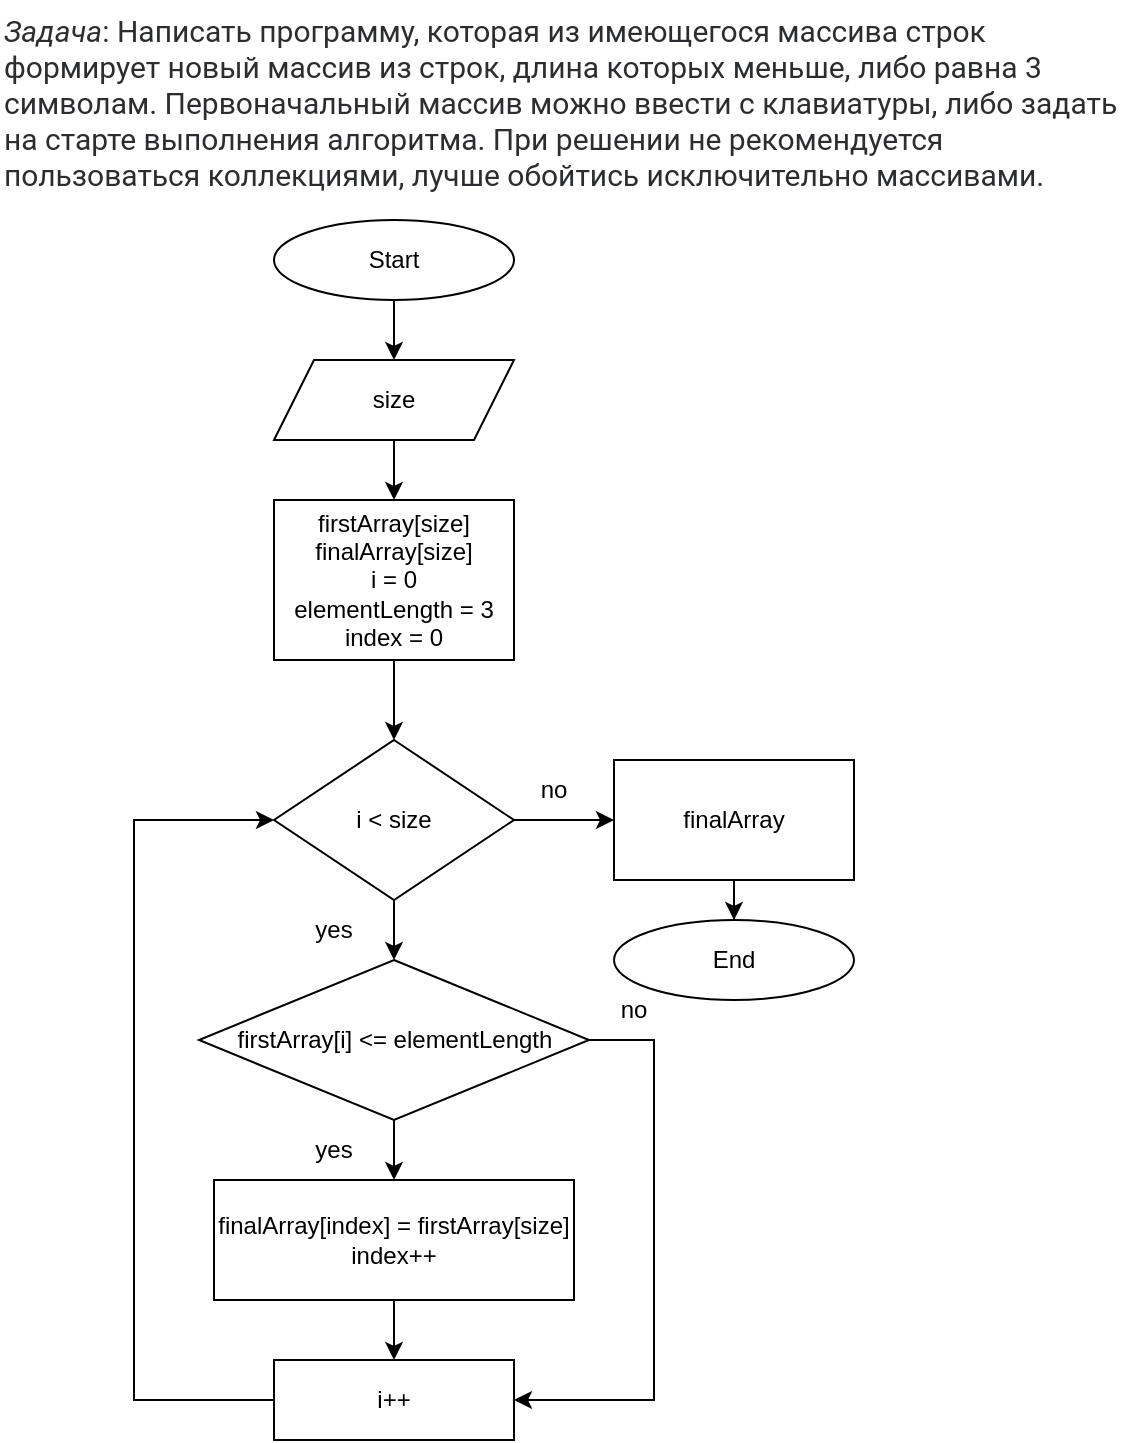 <mxfile version="20.7.4" type="device"><diagram id="jVY90caUqMsjyp2BA_Re" name="Страница 1"><mxGraphModel dx="1238" dy="654" grid="1" gridSize="10" guides="1" tooltips="1" connect="1" arrows="1" fold="1" page="1" pageScale="1" pageWidth="1169" pageHeight="1654" math="0" shadow="0"><root><mxCell id="0"/><mxCell id="1" parent="0"/><mxCell id="d1i5ciabUO6MRj-I48zf-1" value="&lt;em style=&quot;box-sizing: border-box; color: rgb(44, 45, 48); font-family: Roboto, &amp;quot;San Francisco&amp;quot;, &amp;quot;Helvetica Neue&amp;quot;, Helvetica, Arial; font-size: 15px; font-variant-ligatures: normal; font-variant-caps: normal; font-weight: 400; letter-spacing: normal; orphans: 2; text-align: start; text-indent: 0px; text-transform: none; widows: 2; word-spacing: 0px; -webkit-text-stroke-width: 0px; background-color: rgb(255, 255, 255); text-decoration-thickness: initial; text-decoration-style: initial; text-decoration-color: initial;&quot;&gt;Задача&lt;/em&gt;&lt;span style=&quot;color: rgb(44, 45, 48); font-family: Roboto, &amp;quot;San Francisco&amp;quot;, &amp;quot;Helvetica Neue&amp;quot;, Helvetica, Arial; font-size: 15px; font-style: normal; font-variant-ligatures: normal; font-variant-caps: normal; font-weight: 400; letter-spacing: normal; orphans: 2; text-align: start; text-indent: 0px; text-transform: none; widows: 2; word-spacing: 0px; -webkit-text-stroke-width: 0px; background-color: rgb(255, 255, 255); text-decoration-thickness: initial; text-decoration-style: initial; text-decoration-color: initial; float: none; display: inline !important;&quot;&gt;: Написать программу, которая из имеющегося массива строк формирует новый массив из строк, длина которых меньше, либо равна 3 символам. Первоначальный массив можно ввести с клавиатуры, либо задать на старте выполнения алгоритма. При решении не рекомендуется пользоваться коллекциями, лучше обойтись исключительно массивами.&lt;/span&gt;" style="text;whiteSpace=wrap;html=1;" vertex="1" parent="1"><mxGeometry x="150" width="560" height="110" as="geometry"/></mxCell><mxCell id="d1i5ciabUO6MRj-I48zf-4" value="" style="edgeStyle=orthogonalEdgeStyle;rounded=0;orthogonalLoop=1;jettySize=auto;html=1;" edge="1" parent="1" source="d1i5ciabUO6MRj-I48zf-2" target="d1i5ciabUO6MRj-I48zf-3"><mxGeometry relative="1" as="geometry"/></mxCell><mxCell id="d1i5ciabUO6MRj-I48zf-2" value="Start" style="ellipse;whiteSpace=wrap;html=1;" vertex="1" parent="1"><mxGeometry x="287" y="110" width="120" height="40" as="geometry"/></mxCell><mxCell id="d1i5ciabUO6MRj-I48zf-6" value="" style="edgeStyle=orthogonalEdgeStyle;rounded=0;orthogonalLoop=1;jettySize=auto;html=1;" edge="1" parent="1" source="d1i5ciabUO6MRj-I48zf-3" target="d1i5ciabUO6MRj-I48zf-5"><mxGeometry relative="1" as="geometry"/></mxCell><mxCell id="d1i5ciabUO6MRj-I48zf-3" value="size" style="shape=parallelogram;perimeter=parallelogramPerimeter;whiteSpace=wrap;html=1;fixedSize=1;" vertex="1" parent="1"><mxGeometry x="287" y="180" width="120" height="40" as="geometry"/></mxCell><mxCell id="d1i5ciabUO6MRj-I48zf-12" value="" style="edgeStyle=orthogonalEdgeStyle;rounded=0;orthogonalLoop=1;jettySize=auto;html=1;" edge="1" parent="1" source="d1i5ciabUO6MRj-I48zf-5" target="d1i5ciabUO6MRj-I48zf-7"><mxGeometry relative="1" as="geometry"/></mxCell><mxCell id="d1i5ciabUO6MRj-I48zf-5" value="firstArray[size]&lt;br&gt;finalArray[size]&lt;br&gt;i = 0&lt;br&gt;elementLength = 3&lt;br&gt;index = 0" style="rounded=0;whiteSpace=wrap;html=1;" vertex="1" parent="1"><mxGeometry x="287" y="250" width="120" height="80" as="geometry"/></mxCell><mxCell id="d1i5ciabUO6MRj-I48zf-13" value="" style="edgeStyle=orthogonalEdgeStyle;rounded=0;orthogonalLoop=1;jettySize=auto;html=1;" edge="1" parent="1" source="d1i5ciabUO6MRj-I48zf-7" target="d1i5ciabUO6MRj-I48zf-8"><mxGeometry relative="1" as="geometry"/></mxCell><mxCell id="d1i5ciabUO6MRj-I48zf-23" value="" style="edgeStyle=orthogonalEdgeStyle;rounded=0;orthogonalLoop=1;jettySize=auto;html=1;" edge="1" parent="1" source="d1i5ciabUO6MRj-I48zf-7" target="d1i5ciabUO6MRj-I48zf-22"><mxGeometry relative="1" as="geometry"/></mxCell><mxCell id="d1i5ciabUO6MRj-I48zf-7" value="i &amp;lt; size" style="rhombus;whiteSpace=wrap;html=1;" vertex="1" parent="1"><mxGeometry x="287" y="370" width="120" height="80" as="geometry"/></mxCell><mxCell id="d1i5ciabUO6MRj-I48zf-14" value="" style="edgeStyle=orthogonalEdgeStyle;rounded=0;orthogonalLoop=1;jettySize=auto;html=1;" edge="1" parent="1" source="d1i5ciabUO6MRj-I48zf-8" target="d1i5ciabUO6MRj-I48zf-10"><mxGeometry relative="1" as="geometry"/></mxCell><mxCell id="d1i5ciabUO6MRj-I48zf-16" style="edgeStyle=orthogonalEdgeStyle;rounded=0;orthogonalLoop=1;jettySize=auto;html=1;entryX=1;entryY=0.5;entryDx=0;entryDy=0;" edge="1" parent="1" source="d1i5ciabUO6MRj-I48zf-8" target="d1i5ciabUO6MRj-I48zf-11"><mxGeometry relative="1" as="geometry"><Array as="points"><mxPoint x="477" y="520"/><mxPoint x="477" y="700"/></Array></mxGeometry></mxCell><mxCell id="d1i5ciabUO6MRj-I48zf-8" value="firstArray[i] &amp;lt;= elementLength" style="rhombus;whiteSpace=wrap;html=1;" vertex="1" parent="1"><mxGeometry x="249.5" y="480" width="195" height="80" as="geometry"/></mxCell><mxCell id="d1i5ciabUO6MRj-I48zf-15" value="" style="edgeStyle=orthogonalEdgeStyle;rounded=0;orthogonalLoop=1;jettySize=auto;html=1;" edge="1" parent="1" source="d1i5ciabUO6MRj-I48zf-10" target="d1i5ciabUO6MRj-I48zf-11"><mxGeometry relative="1" as="geometry"/></mxCell><mxCell id="d1i5ciabUO6MRj-I48zf-10" value="finalArray[index] = firstArray[size]&lt;br&gt;index++" style="rounded=0;whiteSpace=wrap;html=1;" vertex="1" parent="1"><mxGeometry x="257" y="590" width="180" height="60" as="geometry"/></mxCell><mxCell id="d1i5ciabUO6MRj-I48zf-21" style="edgeStyle=orthogonalEdgeStyle;rounded=0;orthogonalLoop=1;jettySize=auto;html=1;entryX=0;entryY=0.5;entryDx=0;entryDy=0;" edge="1" parent="1" source="d1i5ciabUO6MRj-I48zf-11" target="d1i5ciabUO6MRj-I48zf-7"><mxGeometry relative="1" as="geometry"><Array as="points"><mxPoint x="217" y="700"/><mxPoint x="217" y="410"/></Array></mxGeometry></mxCell><mxCell id="d1i5ciabUO6MRj-I48zf-11" value="i++" style="rounded=0;whiteSpace=wrap;html=1;" vertex="1" parent="1"><mxGeometry x="287" y="680" width="120" height="40" as="geometry"/></mxCell><mxCell id="d1i5ciabUO6MRj-I48zf-17" value="yes" style="text;html=1;strokeColor=none;fillColor=none;align=center;verticalAlign=middle;whiteSpace=wrap;rounded=0;" vertex="1" parent="1"><mxGeometry x="287" y="560" width="60" height="30" as="geometry"/></mxCell><mxCell id="d1i5ciabUO6MRj-I48zf-18" value="yes" style="text;html=1;strokeColor=none;fillColor=none;align=center;verticalAlign=middle;whiteSpace=wrap;rounded=0;" vertex="1" parent="1"><mxGeometry x="287" y="450" width="60" height="30" as="geometry"/></mxCell><mxCell id="d1i5ciabUO6MRj-I48zf-19" value="no" style="text;html=1;strokeColor=none;fillColor=none;align=center;verticalAlign=middle;whiteSpace=wrap;rounded=0;" vertex="1" parent="1"><mxGeometry x="437" y="490" width="60" height="30" as="geometry"/></mxCell><mxCell id="d1i5ciabUO6MRj-I48zf-20" value="no" style="text;html=1;strokeColor=none;fillColor=none;align=center;verticalAlign=middle;whiteSpace=wrap;rounded=0;" vertex="1" parent="1"><mxGeometry x="397" y="380" width="60" height="30" as="geometry"/></mxCell><mxCell id="d1i5ciabUO6MRj-I48zf-25" value="" style="edgeStyle=orthogonalEdgeStyle;rounded=0;orthogonalLoop=1;jettySize=auto;html=1;" edge="1" parent="1" source="d1i5ciabUO6MRj-I48zf-22" target="d1i5ciabUO6MRj-I48zf-24"><mxGeometry relative="1" as="geometry"/></mxCell><mxCell id="d1i5ciabUO6MRj-I48zf-22" value="finalArray" style="rounded=0;whiteSpace=wrap;html=1;" vertex="1" parent="1"><mxGeometry x="457" y="380" width="120" height="60" as="geometry"/></mxCell><mxCell id="d1i5ciabUO6MRj-I48zf-24" value="End" style="ellipse;whiteSpace=wrap;html=1;" vertex="1" parent="1"><mxGeometry x="457" y="460" width="120" height="40" as="geometry"/></mxCell></root></mxGraphModel></diagram></mxfile>